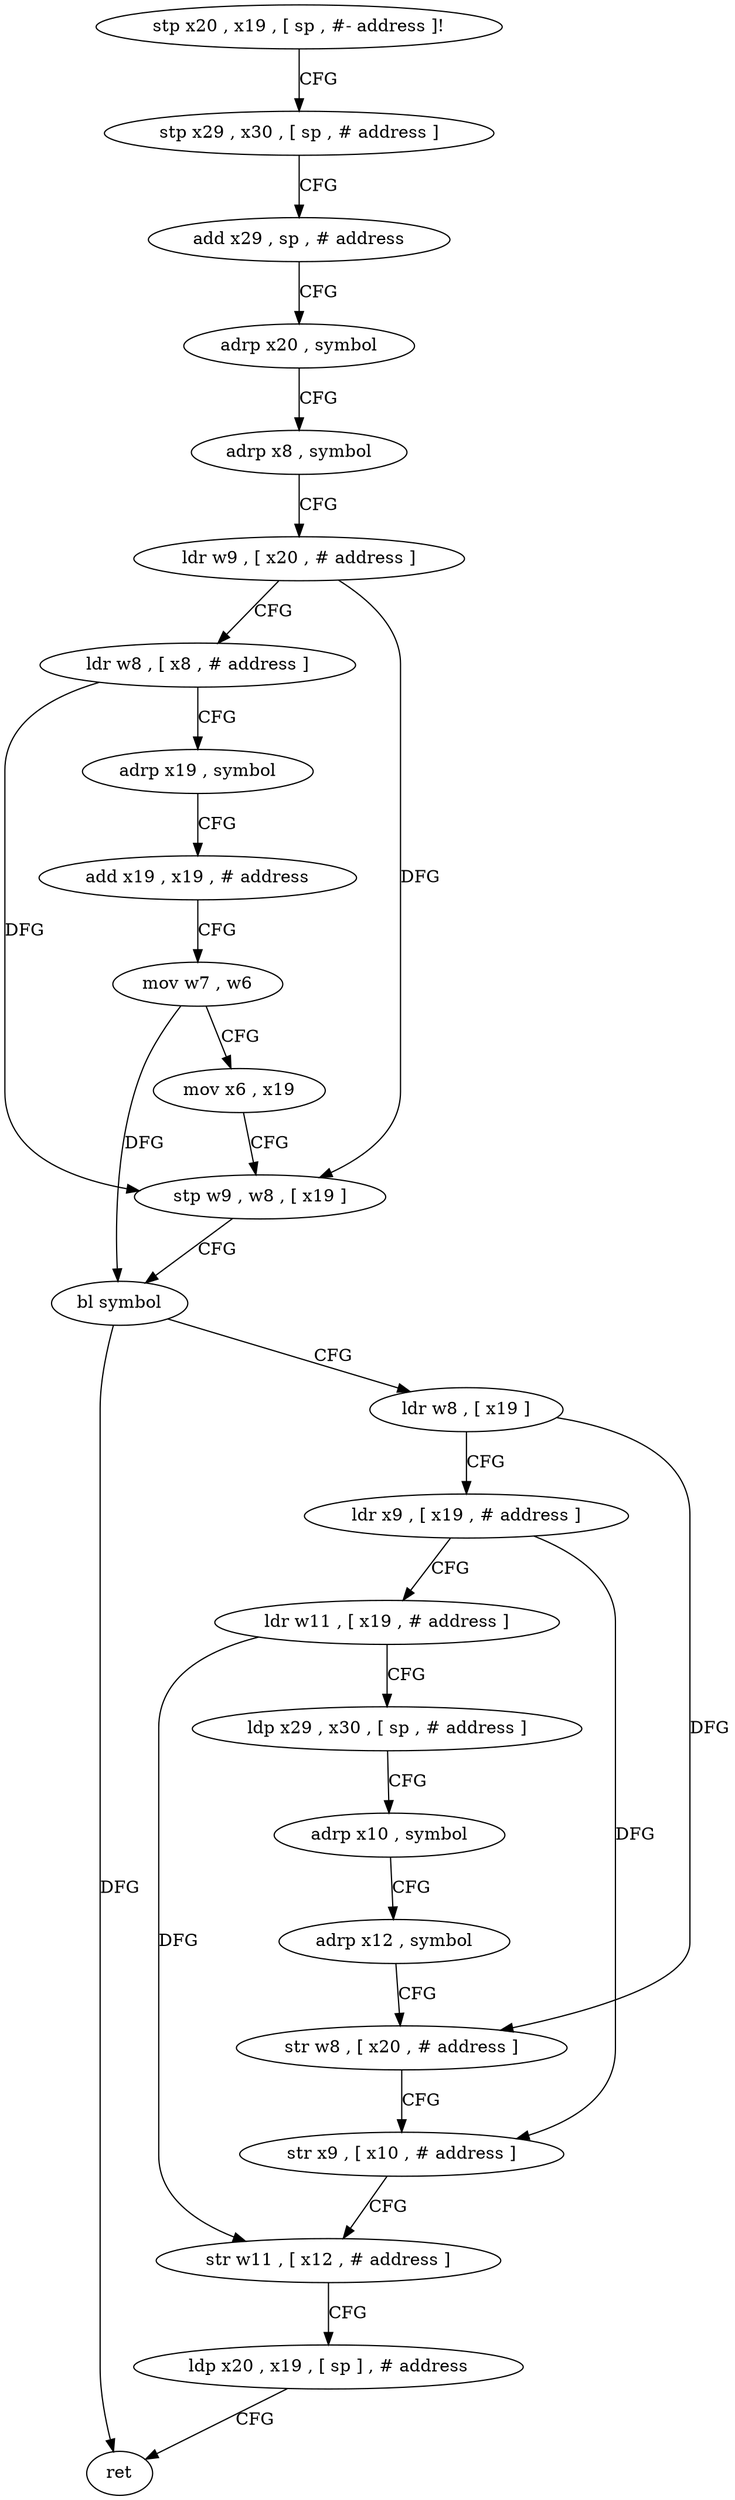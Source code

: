 digraph "func" {
"4208928" [label = "stp x20 , x19 , [ sp , #- address ]!" ]
"4208932" [label = "stp x29 , x30 , [ sp , # address ]" ]
"4208936" [label = "add x29 , sp , # address" ]
"4208940" [label = "adrp x20 , symbol" ]
"4208944" [label = "adrp x8 , symbol" ]
"4208948" [label = "ldr w9 , [ x20 , # address ]" ]
"4208952" [label = "ldr w8 , [ x8 , # address ]" ]
"4208956" [label = "adrp x19 , symbol" ]
"4208960" [label = "add x19 , x19 , # address" ]
"4208964" [label = "mov w7 , w6" ]
"4208968" [label = "mov x6 , x19" ]
"4208972" [label = "stp w9 , w8 , [ x19 ]" ]
"4208976" [label = "bl symbol" ]
"4208980" [label = "ldr w8 , [ x19 ]" ]
"4208984" [label = "ldr x9 , [ x19 , # address ]" ]
"4208988" [label = "ldr w11 , [ x19 , # address ]" ]
"4208992" [label = "ldp x29 , x30 , [ sp , # address ]" ]
"4208996" [label = "adrp x10 , symbol" ]
"4209000" [label = "adrp x12 , symbol" ]
"4209004" [label = "str w8 , [ x20 , # address ]" ]
"4209008" [label = "str x9 , [ x10 , # address ]" ]
"4209012" [label = "str w11 , [ x12 , # address ]" ]
"4209016" [label = "ldp x20 , x19 , [ sp ] , # address" ]
"4209020" [label = "ret" ]
"4208928" -> "4208932" [ label = "CFG" ]
"4208932" -> "4208936" [ label = "CFG" ]
"4208936" -> "4208940" [ label = "CFG" ]
"4208940" -> "4208944" [ label = "CFG" ]
"4208944" -> "4208948" [ label = "CFG" ]
"4208948" -> "4208952" [ label = "CFG" ]
"4208948" -> "4208972" [ label = "DFG" ]
"4208952" -> "4208956" [ label = "CFG" ]
"4208952" -> "4208972" [ label = "DFG" ]
"4208956" -> "4208960" [ label = "CFG" ]
"4208960" -> "4208964" [ label = "CFG" ]
"4208964" -> "4208968" [ label = "CFG" ]
"4208964" -> "4208976" [ label = "DFG" ]
"4208968" -> "4208972" [ label = "CFG" ]
"4208972" -> "4208976" [ label = "CFG" ]
"4208976" -> "4208980" [ label = "CFG" ]
"4208976" -> "4209020" [ label = "DFG" ]
"4208980" -> "4208984" [ label = "CFG" ]
"4208980" -> "4209004" [ label = "DFG" ]
"4208984" -> "4208988" [ label = "CFG" ]
"4208984" -> "4209008" [ label = "DFG" ]
"4208988" -> "4208992" [ label = "CFG" ]
"4208988" -> "4209012" [ label = "DFG" ]
"4208992" -> "4208996" [ label = "CFG" ]
"4208996" -> "4209000" [ label = "CFG" ]
"4209000" -> "4209004" [ label = "CFG" ]
"4209004" -> "4209008" [ label = "CFG" ]
"4209008" -> "4209012" [ label = "CFG" ]
"4209012" -> "4209016" [ label = "CFG" ]
"4209016" -> "4209020" [ label = "CFG" ]
}
